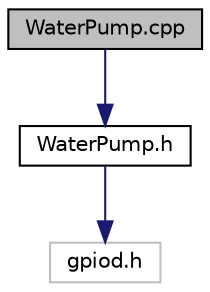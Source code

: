 digraph "WaterPump.cpp"
{
 // LATEX_PDF_SIZE
  edge [fontname="Helvetica",fontsize="10",labelfontname="Helvetica",labelfontsize="10"];
  node [fontname="Helvetica",fontsize="10",shape=record];
  Node1 [label="WaterPump.cpp",height=0.2,width=0.4,color="black", fillcolor="grey75", style="filled", fontcolor="black",tooltip="Implementation of the WaterPump class."];
  Node1 -> Node2 [color="midnightblue",fontsize="10",style="solid",fontname="Helvetica"];
  Node2 [label="WaterPump.h",height=0.2,width=0.4,color="black", fillcolor="white", style="filled",URL="$WaterPump_8h_source.html",tooltip=" "];
  Node2 -> Node3 [color="midnightblue",fontsize="10",style="solid",fontname="Helvetica"];
  Node3 [label="gpiod.h",height=0.2,width=0.4,color="grey75", fillcolor="white", style="filled",tooltip=" "];
}
